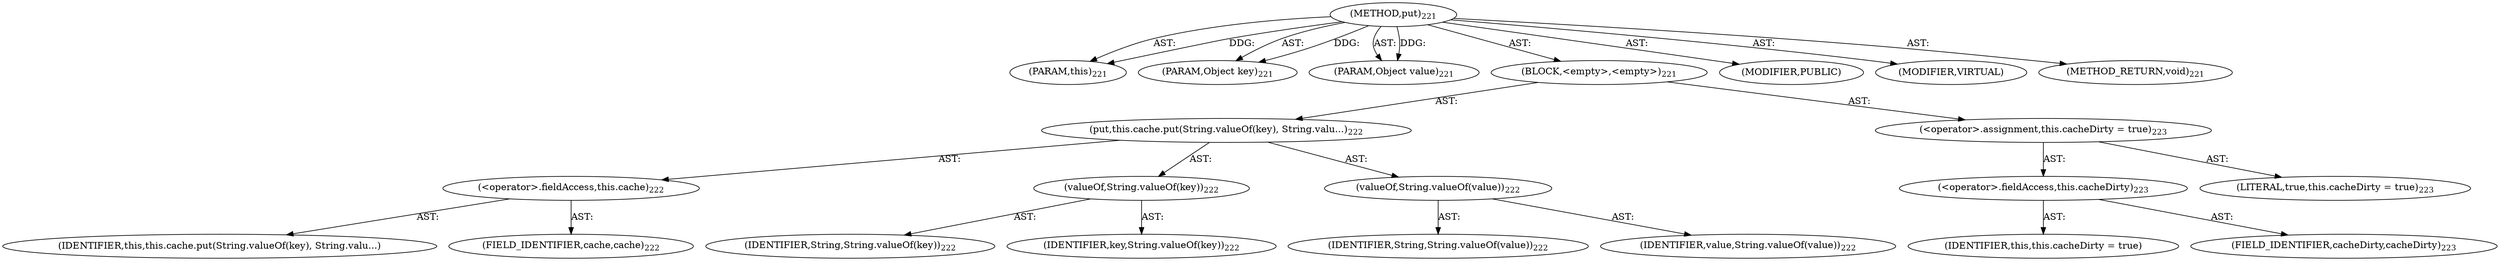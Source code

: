 digraph "put" {  
"111669149705" [label = <(METHOD,put)<SUB>221</SUB>> ]
"115964117004" [label = <(PARAM,this)<SUB>221</SUB>> ]
"115964117005" [label = <(PARAM,Object key)<SUB>221</SUB>> ]
"115964117006" [label = <(PARAM,Object value)<SUB>221</SUB>> ]
"25769803797" [label = <(BLOCK,&lt;empty&gt;,&lt;empty&gt;)<SUB>221</SUB>> ]
"30064771162" [label = <(put,this.cache.put(String.valueOf(key), String.valu...)<SUB>222</SUB>> ]
"30064771163" [label = <(&lt;operator&gt;.fieldAccess,this.cache)<SUB>222</SUB>> ]
"68719476792" [label = <(IDENTIFIER,this,this.cache.put(String.valueOf(key), String.valu...)> ]
"55834574881" [label = <(FIELD_IDENTIFIER,cache,cache)<SUB>222</SUB>> ]
"30064771164" [label = <(valueOf,String.valueOf(key))<SUB>222</SUB>> ]
"68719476793" [label = <(IDENTIFIER,String,String.valueOf(key))<SUB>222</SUB>> ]
"68719476794" [label = <(IDENTIFIER,key,String.valueOf(key))<SUB>222</SUB>> ]
"30064771165" [label = <(valueOf,String.valueOf(value))<SUB>222</SUB>> ]
"68719476795" [label = <(IDENTIFIER,String,String.valueOf(value))<SUB>222</SUB>> ]
"68719476796" [label = <(IDENTIFIER,value,String.valueOf(value))<SUB>222</SUB>> ]
"30064771166" [label = <(&lt;operator&gt;.assignment,this.cacheDirty = true)<SUB>223</SUB>> ]
"30064771167" [label = <(&lt;operator&gt;.fieldAccess,this.cacheDirty)<SUB>223</SUB>> ]
"68719476797" [label = <(IDENTIFIER,this,this.cacheDirty = true)> ]
"55834574882" [label = <(FIELD_IDENTIFIER,cacheDirty,cacheDirty)<SUB>223</SUB>> ]
"90194313232" [label = <(LITERAL,true,this.cacheDirty = true)<SUB>223</SUB>> ]
"133143986198" [label = <(MODIFIER,PUBLIC)> ]
"133143986199" [label = <(MODIFIER,VIRTUAL)> ]
"128849018889" [label = <(METHOD_RETURN,void)<SUB>221</SUB>> ]
  "111669149705" -> "115964117004"  [ label = "AST: "] 
  "111669149705" -> "115964117005"  [ label = "AST: "] 
  "111669149705" -> "115964117006"  [ label = "AST: "] 
  "111669149705" -> "25769803797"  [ label = "AST: "] 
  "111669149705" -> "133143986198"  [ label = "AST: "] 
  "111669149705" -> "133143986199"  [ label = "AST: "] 
  "111669149705" -> "128849018889"  [ label = "AST: "] 
  "25769803797" -> "30064771162"  [ label = "AST: "] 
  "25769803797" -> "30064771166"  [ label = "AST: "] 
  "30064771162" -> "30064771163"  [ label = "AST: "] 
  "30064771162" -> "30064771164"  [ label = "AST: "] 
  "30064771162" -> "30064771165"  [ label = "AST: "] 
  "30064771163" -> "68719476792"  [ label = "AST: "] 
  "30064771163" -> "55834574881"  [ label = "AST: "] 
  "30064771164" -> "68719476793"  [ label = "AST: "] 
  "30064771164" -> "68719476794"  [ label = "AST: "] 
  "30064771165" -> "68719476795"  [ label = "AST: "] 
  "30064771165" -> "68719476796"  [ label = "AST: "] 
  "30064771166" -> "30064771167"  [ label = "AST: "] 
  "30064771166" -> "90194313232"  [ label = "AST: "] 
  "30064771167" -> "68719476797"  [ label = "AST: "] 
  "30064771167" -> "55834574882"  [ label = "AST: "] 
  "111669149705" -> "115964117004"  [ label = "DDG: "] 
  "111669149705" -> "115964117005"  [ label = "DDG: "] 
  "111669149705" -> "115964117006"  [ label = "DDG: "] 
}
